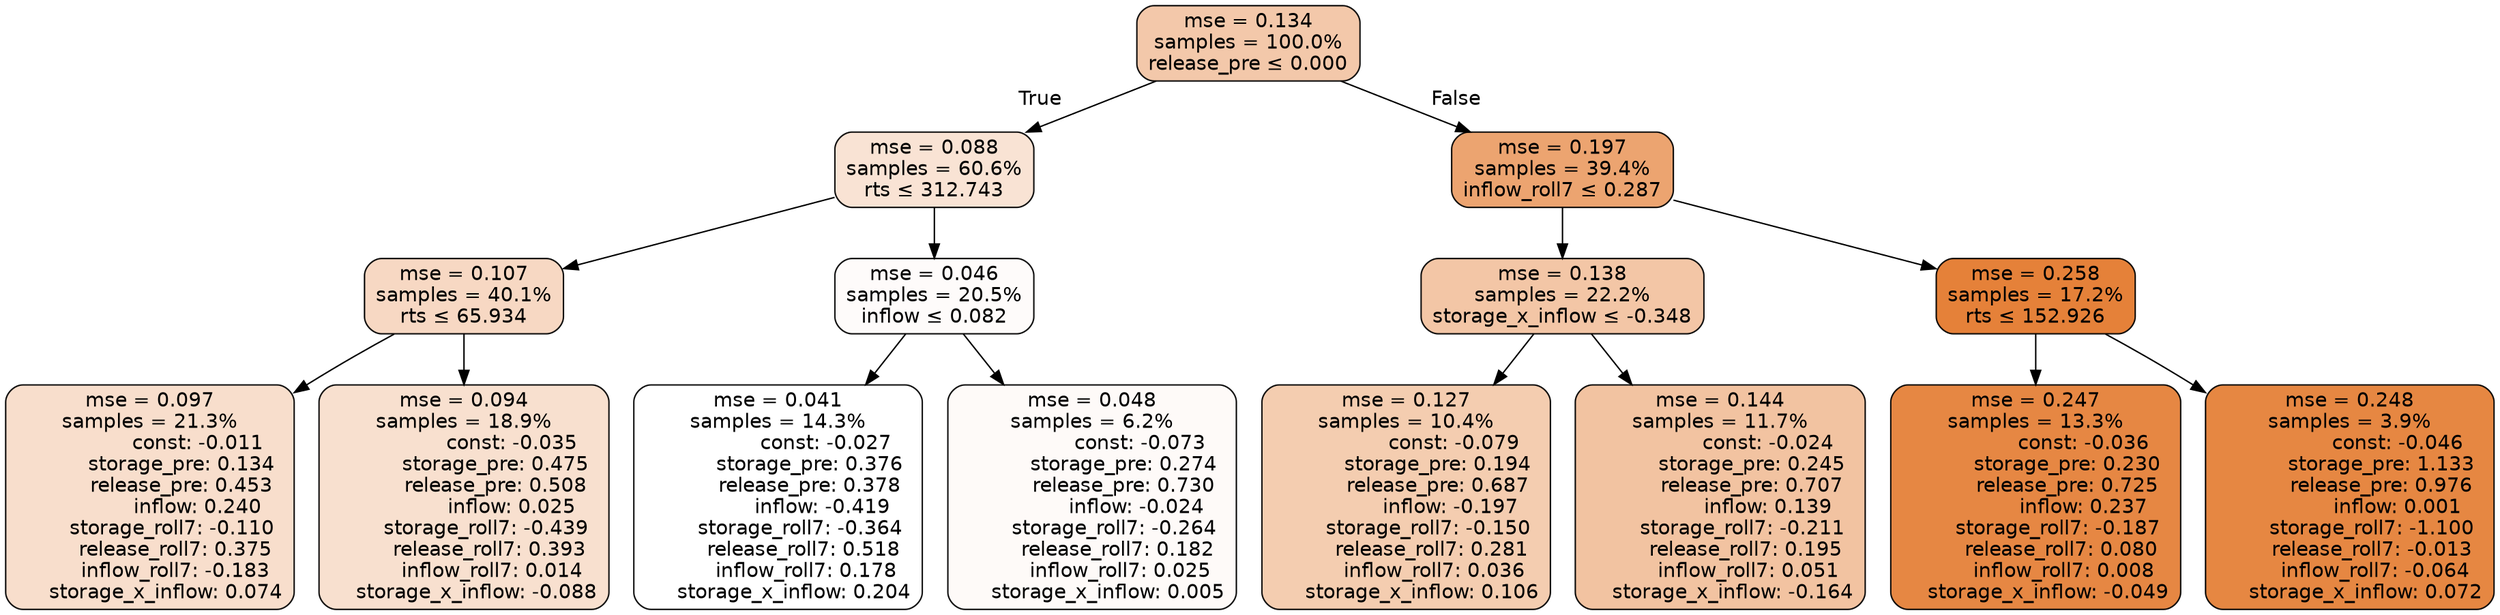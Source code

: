 digraph tree {
bgcolor="transparent"
node [shape=rectangle, style="filled, rounded", color="black", fontname=helvetica] ;
edge [fontname=helvetica] ;
	"0" [label="mse = 0.134
samples = 100.0%
release_pre &le; 0.000", fillcolor="#f3c8aa"]
	"1" [label="mse = 0.088
samples = 60.6%
rts &le; 312.743", fillcolor="#f9e3d4"]
	"2" [label="mse = 0.107
samples = 40.1%
rts &le; 65.934", fillcolor="#f7d8c3"]
	"3" [label="mse = 0.097
samples = 21.3%
               const: -0.011
          storage_pre: 0.134
          release_pre: 0.453
               inflow: 0.240
       storage_roll7: -0.110
        release_roll7: 0.375
        inflow_roll7: -0.183
     storage_x_inflow: 0.074", fillcolor="#f8decc"]
	"4" [label="mse = 0.094
samples = 18.9%
               const: -0.035
          storage_pre: 0.475
          release_pre: 0.508
               inflow: 0.025
       storage_roll7: -0.439
        release_roll7: 0.393
         inflow_roll7: 0.014
    storage_x_inflow: -0.088", fillcolor="#f8e0cf"]
	"5" [label="mse = 0.046
samples = 20.5%
inflow &le; 0.082", fillcolor="#fefbfa"]
	"6" [label="mse = 0.041
samples = 14.3%
               const: -0.027
          storage_pre: 0.376
          release_pre: 0.378
              inflow: -0.419
       storage_roll7: -0.364
        release_roll7: 0.518
         inflow_roll7: 0.178
     storage_x_inflow: 0.204", fillcolor="#ffffff"]
	"7" [label="mse = 0.048
samples = 6.2%
               const: -0.073
          storage_pre: 0.274
          release_pre: 0.730
              inflow: -0.024
       storage_roll7: -0.264
        release_roll7: 0.182
         inflow_roll7: 0.025
     storage_x_inflow: 0.005", fillcolor="#fefaf8"]
	"8" [label="mse = 0.197
samples = 39.4%
inflow_roll7 &le; 0.287", fillcolor="#eca470"]
	"9" [label="mse = 0.138
samples = 22.2%
storage_x_inflow &le; -0.348", fillcolor="#f3c6a6"]
	"10" [label="mse = 0.127
samples = 10.4%
               const: -0.079
          storage_pre: 0.194
          release_pre: 0.687
              inflow: -0.197
       storage_roll7: -0.150
        release_roll7: 0.281
         inflow_roll7: 0.036
     storage_x_inflow: 0.106", fillcolor="#f4cdb0"]
	"11" [label="mse = 0.144
samples = 11.7%
               const: -0.024
          storage_pre: 0.245
          release_pre: 0.707
               inflow: 0.139
       storage_roll7: -0.211
        release_roll7: 0.195
         inflow_roll7: 0.051
    storage_x_inflow: -0.164", fillcolor="#f2c3a1"]
	"12" [label="mse = 0.258
samples = 17.2%
rts &le; 152.926", fillcolor="#e58139"]
	"13" [label="mse = 0.247
samples = 13.3%
               const: -0.036
          storage_pre: 0.230
          release_pre: 0.725
               inflow: 0.237
       storage_roll7: -0.187
        release_roll7: 0.080
         inflow_roll7: 0.008
    storage_x_inflow: -0.049", fillcolor="#e68743"]
	"14" [label="mse = 0.248
samples = 3.9%
               const: -0.046
          storage_pre: 1.133
          release_pre: 0.976
               inflow: 0.001
       storage_roll7: -1.100
       release_roll7: -0.013
        inflow_roll7: -0.064
     storage_x_inflow: 0.072", fillcolor="#e68742"]

	"0" -> "1" [labeldistance=2.5, labelangle=45, headlabel="True"]
	"1" -> "2"
	"2" -> "3"
	"2" -> "4"
	"1" -> "5"
	"5" -> "6"
	"5" -> "7"
	"0" -> "8" [labeldistance=2.5, labelangle=-45, headlabel="False"]
	"8" -> "9"
	"9" -> "10"
	"9" -> "11"
	"8" -> "12"
	"12" -> "13"
	"12" -> "14"
}